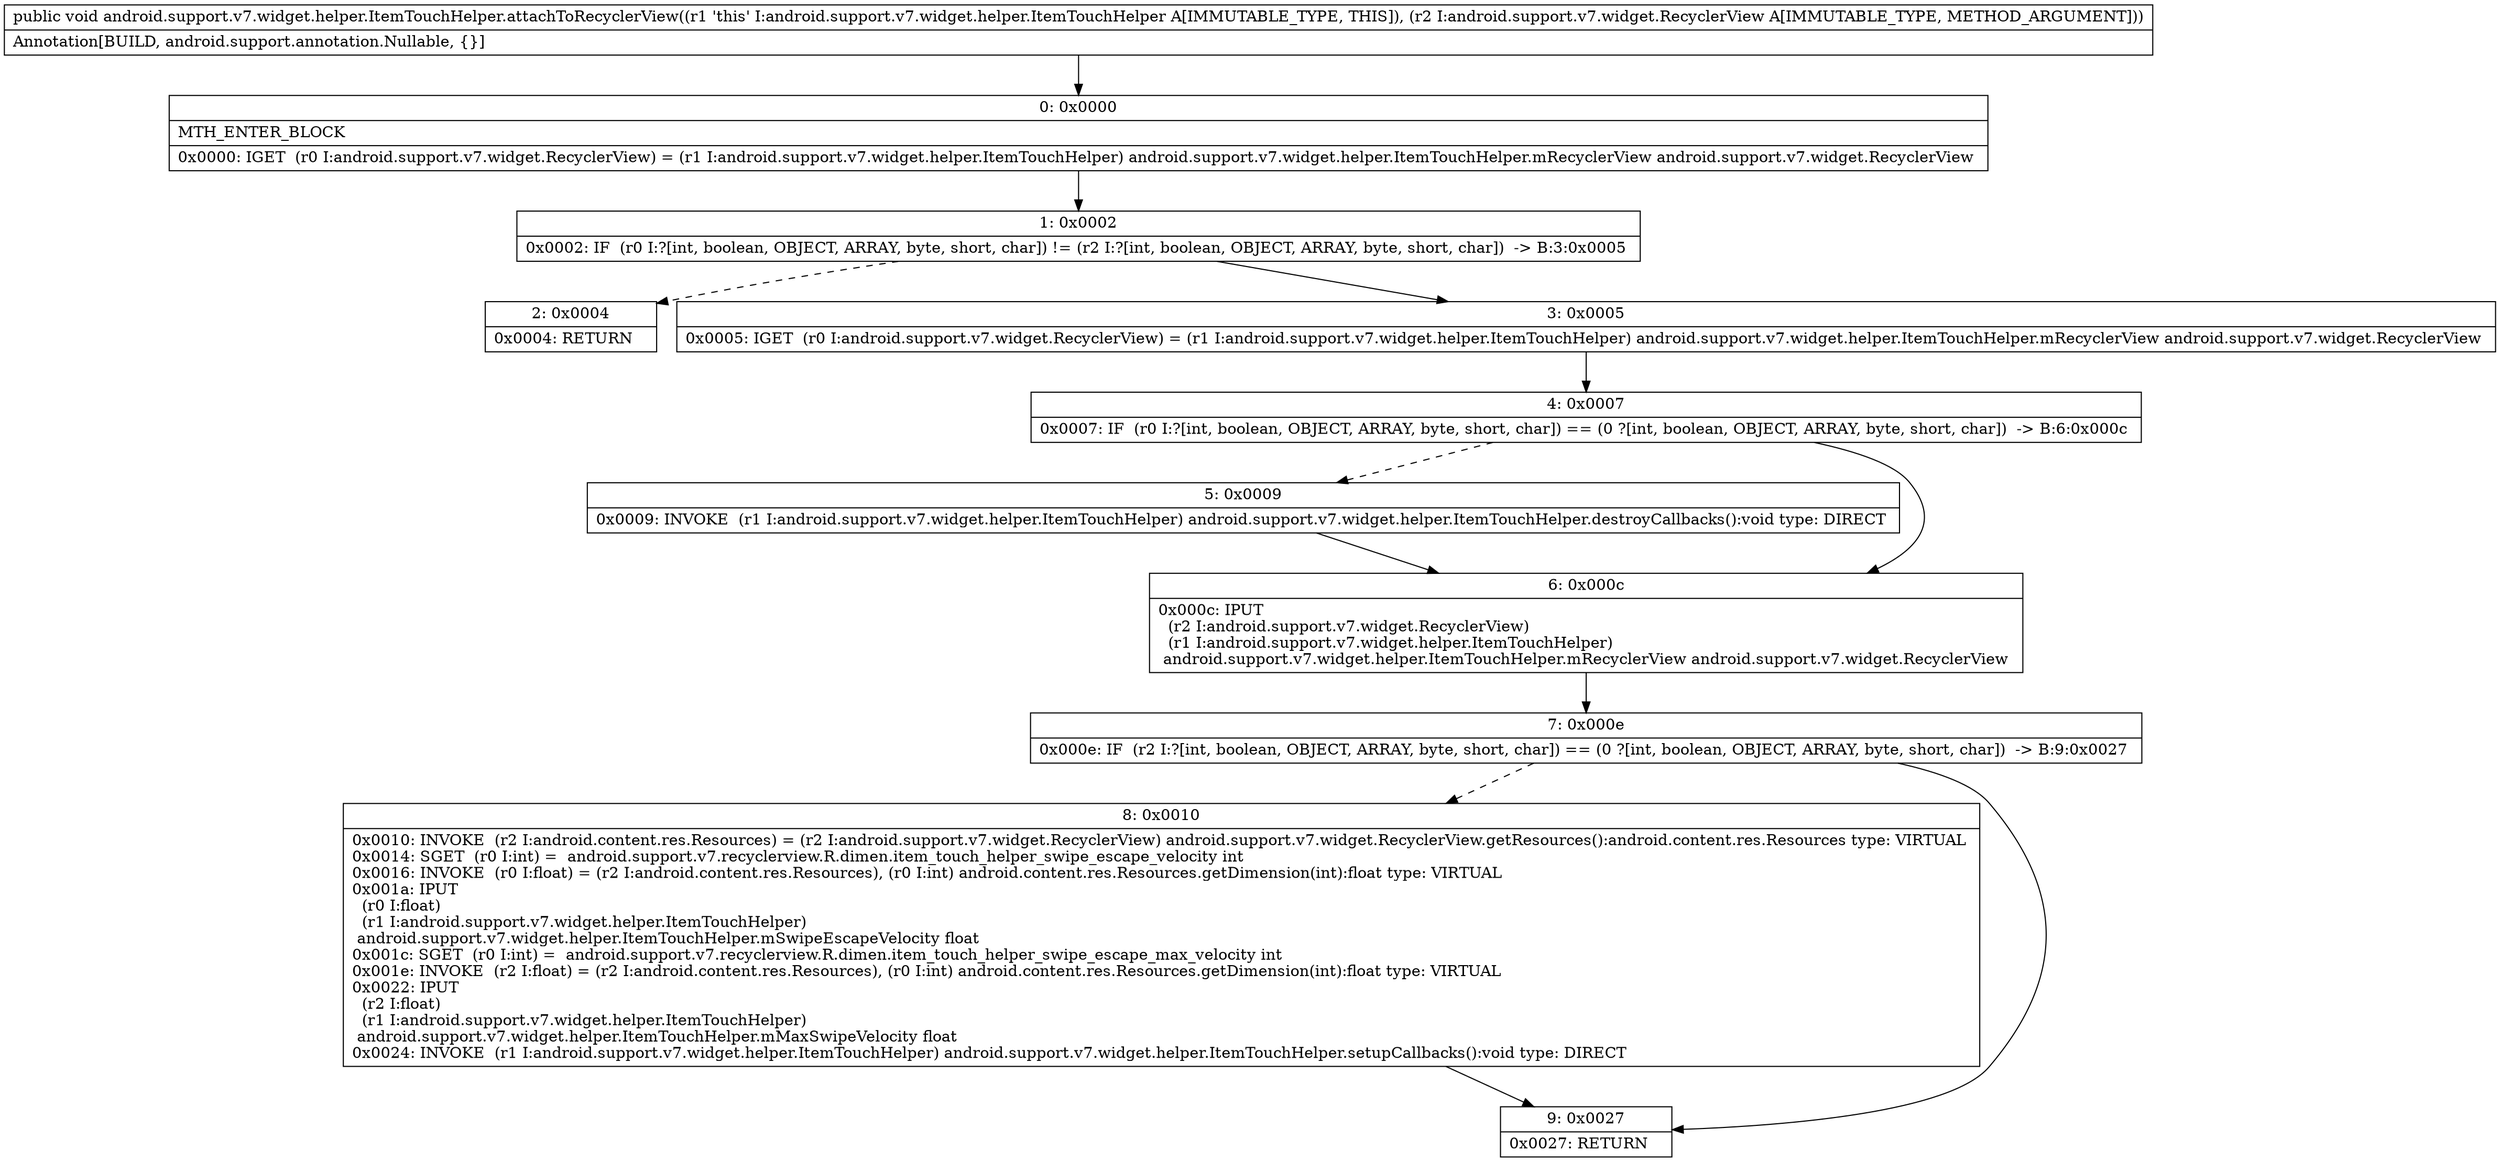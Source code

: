 digraph "CFG forandroid.support.v7.widget.helper.ItemTouchHelper.attachToRecyclerView(Landroid\/support\/v7\/widget\/RecyclerView;)V" {
Node_0 [shape=record,label="{0\:\ 0x0000|MTH_ENTER_BLOCK\l|0x0000: IGET  (r0 I:android.support.v7.widget.RecyclerView) = (r1 I:android.support.v7.widget.helper.ItemTouchHelper) android.support.v7.widget.helper.ItemTouchHelper.mRecyclerView android.support.v7.widget.RecyclerView \l}"];
Node_1 [shape=record,label="{1\:\ 0x0002|0x0002: IF  (r0 I:?[int, boolean, OBJECT, ARRAY, byte, short, char]) != (r2 I:?[int, boolean, OBJECT, ARRAY, byte, short, char])  \-\> B:3:0x0005 \l}"];
Node_2 [shape=record,label="{2\:\ 0x0004|0x0004: RETURN   \l}"];
Node_3 [shape=record,label="{3\:\ 0x0005|0x0005: IGET  (r0 I:android.support.v7.widget.RecyclerView) = (r1 I:android.support.v7.widget.helper.ItemTouchHelper) android.support.v7.widget.helper.ItemTouchHelper.mRecyclerView android.support.v7.widget.RecyclerView \l}"];
Node_4 [shape=record,label="{4\:\ 0x0007|0x0007: IF  (r0 I:?[int, boolean, OBJECT, ARRAY, byte, short, char]) == (0 ?[int, boolean, OBJECT, ARRAY, byte, short, char])  \-\> B:6:0x000c \l}"];
Node_5 [shape=record,label="{5\:\ 0x0009|0x0009: INVOKE  (r1 I:android.support.v7.widget.helper.ItemTouchHelper) android.support.v7.widget.helper.ItemTouchHelper.destroyCallbacks():void type: DIRECT \l}"];
Node_6 [shape=record,label="{6\:\ 0x000c|0x000c: IPUT  \l  (r2 I:android.support.v7.widget.RecyclerView)\l  (r1 I:android.support.v7.widget.helper.ItemTouchHelper)\l android.support.v7.widget.helper.ItemTouchHelper.mRecyclerView android.support.v7.widget.RecyclerView \l}"];
Node_7 [shape=record,label="{7\:\ 0x000e|0x000e: IF  (r2 I:?[int, boolean, OBJECT, ARRAY, byte, short, char]) == (0 ?[int, boolean, OBJECT, ARRAY, byte, short, char])  \-\> B:9:0x0027 \l}"];
Node_8 [shape=record,label="{8\:\ 0x0010|0x0010: INVOKE  (r2 I:android.content.res.Resources) = (r2 I:android.support.v7.widget.RecyclerView) android.support.v7.widget.RecyclerView.getResources():android.content.res.Resources type: VIRTUAL \l0x0014: SGET  (r0 I:int) =  android.support.v7.recyclerview.R.dimen.item_touch_helper_swipe_escape_velocity int \l0x0016: INVOKE  (r0 I:float) = (r2 I:android.content.res.Resources), (r0 I:int) android.content.res.Resources.getDimension(int):float type: VIRTUAL \l0x001a: IPUT  \l  (r0 I:float)\l  (r1 I:android.support.v7.widget.helper.ItemTouchHelper)\l android.support.v7.widget.helper.ItemTouchHelper.mSwipeEscapeVelocity float \l0x001c: SGET  (r0 I:int) =  android.support.v7.recyclerview.R.dimen.item_touch_helper_swipe_escape_max_velocity int \l0x001e: INVOKE  (r2 I:float) = (r2 I:android.content.res.Resources), (r0 I:int) android.content.res.Resources.getDimension(int):float type: VIRTUAL \l0x0022: IPUT  \l  (r2 I:float)\l  (r1 I:android.support.v7.widget.helper.ItemTouchHelper)\l android.support.v7.widget.helper.ItemTouchHelper.mMaxSwipeVelocity float \l0x0024: INVOKE  (r1 I:android.support.v7.widget.helper.ItemTouchHelper) android.support.v7.widget.helper.ItemTouchHelper.setupCallbacks():void type: DIRECT \l}"];
Node_9 [shape=record,label="{9\:\ 0x0027|0x0027: RETURN   \l}"];
MethodNode[shape=record,label="{public void android.support.v7.widget.helper.ItemTouchHelper.attachToRecyclerView((r1 'this' I:android.support.v7.widget.helper.ItemTouchHelper A[IMMUTABLE_TYPE, THIS]), (r2 I:android.support.v7.widget.RecyclerView A[IMMUTABLE_TYPE, METHOD_ARGUMENT]))  | Annotation[BUILD, android.support.annotation.Nullable, \{\}]\l}"];
MethodNode -> Node_0;
Node_0 -> Node_1;
Node_1 -> Node_2[style=dashed];
Node_1 -> Node_3;
Node_3 -> Node_4;
Node_4 -> Node_5[style=dashed];
Node_4 -> Node_6;
Node_5 -> Node_6;
Node_6 -> Node_7;
Node_7 -> Node_8[style=dashed];
Node_7 -> Node_9;
Node_8 -> Node_9;
}

